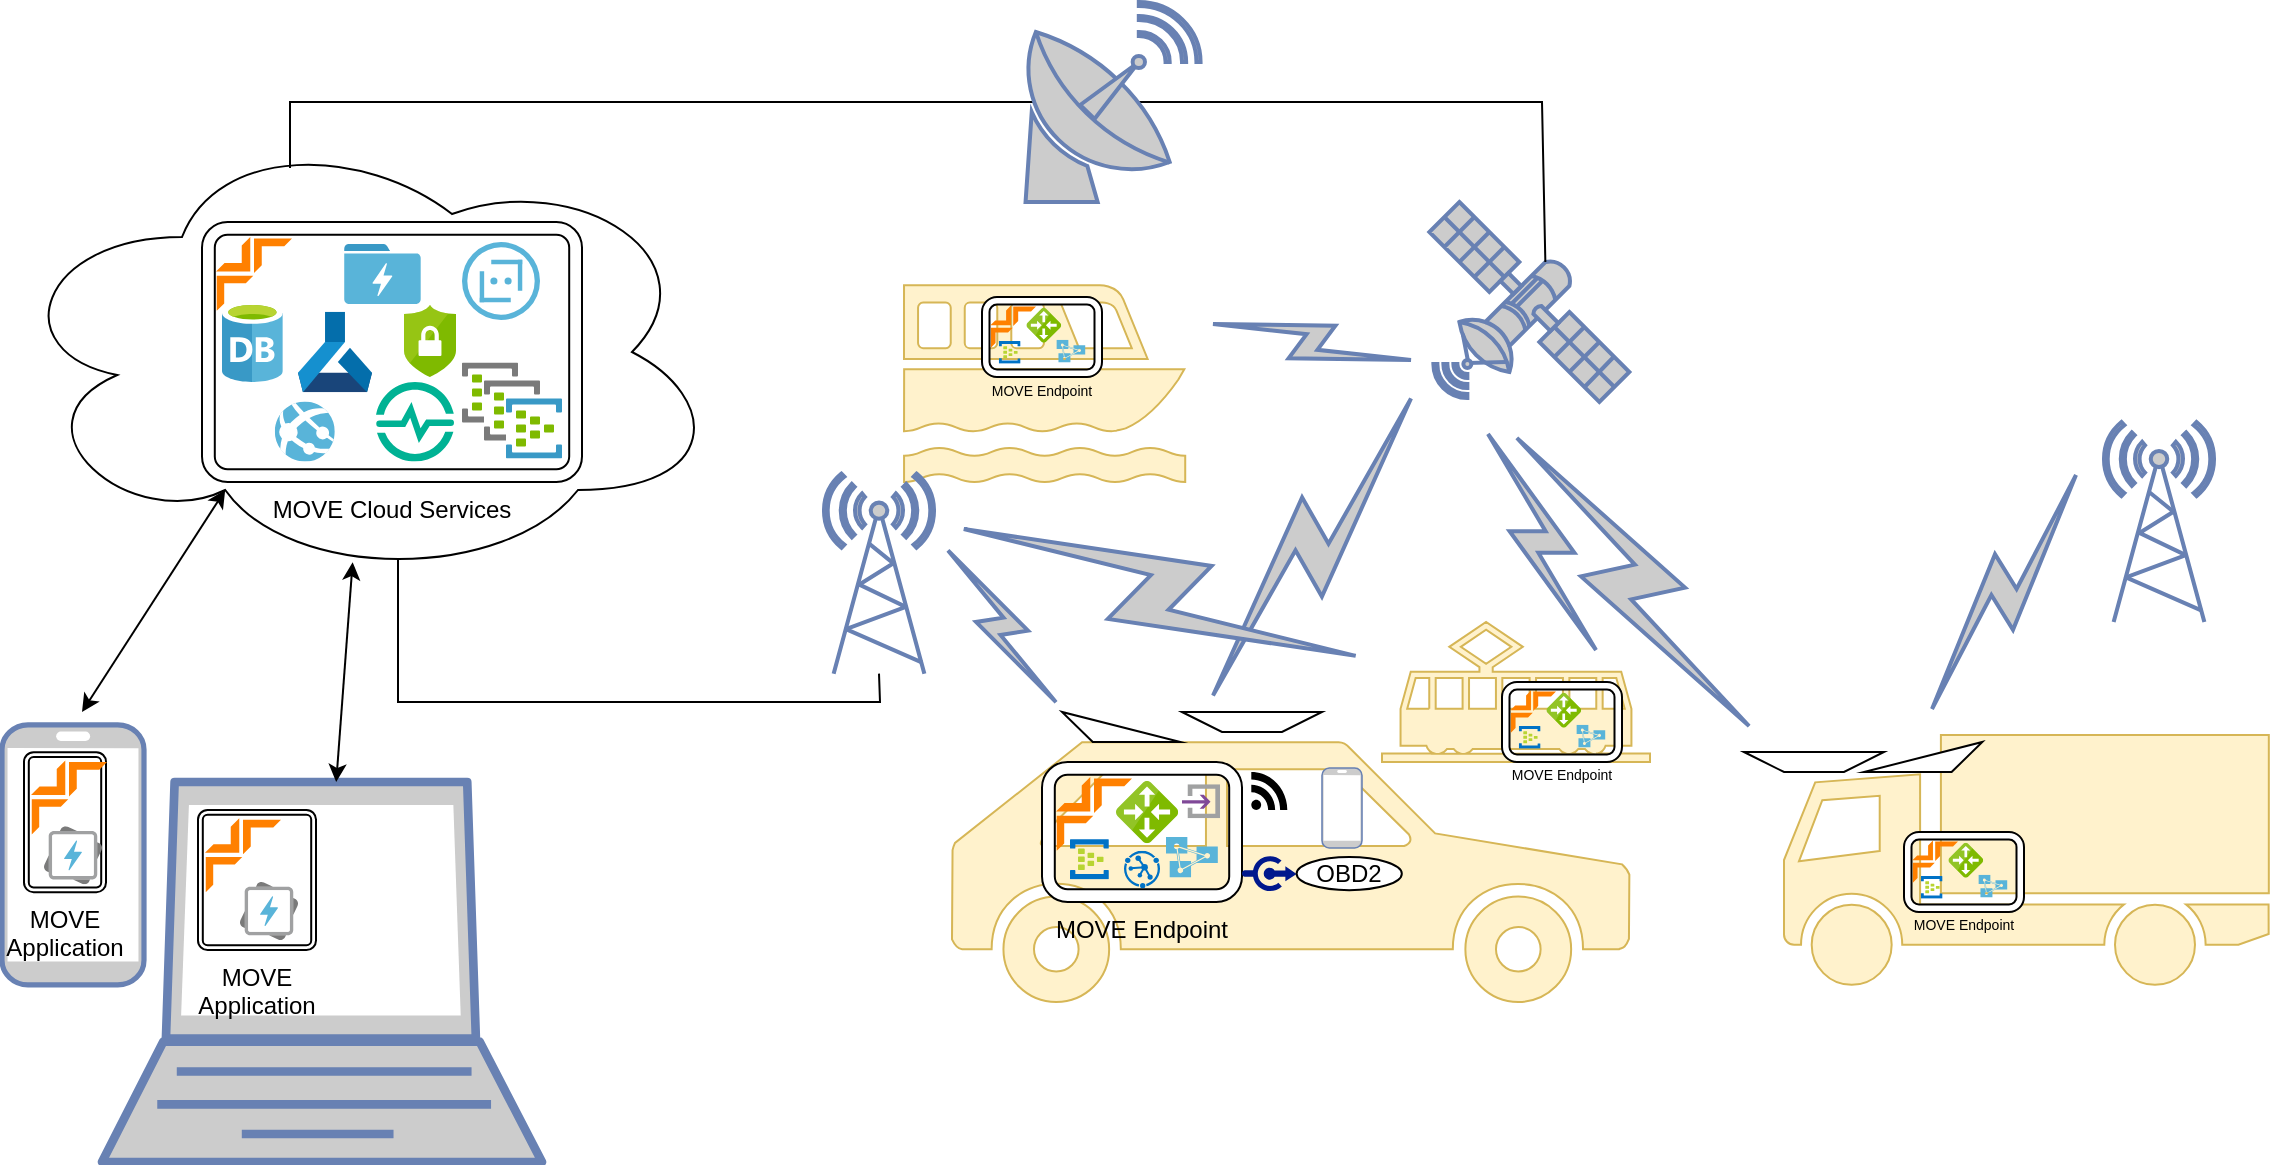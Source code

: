 <mxfile version="22.1.18" type="github">
  <diagram name="Page-1" id="cmbC7FRgtakm0xJjbYf5">
    <mxGraphModel dx="152" dy="1823" grid="1" gridSize="10" guides="1" tooltips="1" connect="1" arrows="1" fold="1" page="1" pageScale="1" pageWidth="827" pageHeight="1169" math="0" shadow="0">
      <root>
        <mxCell id="0" />
        <mxCell id="1" parent="0" />
        <mxCell id="aPB_nftNZLgnHfdCOMya-115" value="" style="shape=mxgraph.signs.transportation.ferry;html=1;pointerEvents=1;fillColor=#fff2cc;strokeColor=#d6b656;verticalLabelPosition=bottom;verticalAlign=top;align=center;sketch=0;" vertex="1" parent="1">
          <mxGeometry x="1280.0" y="91" width="140.61" height="99" as="geometry" />
        </mxCell>
        <mxCell id="aPB_nftNZLgnHfdCOMya-1" value="" style="shape=mxgraph.signs.transportation.car_3;html=1;pointerEvents=1;fillColor=#fff2cc;strokeColor=#d6b656;verticalLabelPosition=bottom;verticalAlign=top;align=center;sketch=0;flipH=1;movable=1;resizable=1;rotatable=1;deletable=1;editable=1;locked=0;connectable=1;" vertex="1" parent="1">
          <mxGeometry x="1304" y="320" width="338.68" height="130" as="geometry" />
        </mxCell>
        <mxCell id="aPB_nftNZLgnHfdCOMya-2" value="" style="ellipse;shape=cloud;whiteSpace=wrap;html=1;" vertex="1" parent="1">
          <mxGeometry x="829" y="10" width="360" height="230" as="geometry" />
        </mxCell>
        <mxCell id="aPB_nftNZLgnHfdCOMya-3" value="" style="fontColor=#0066CC;verticalAlign=top;verticalLabelPosition=bottom;labelPosition=center;align=center;html=1;outlineConnect=0;fillColor=#CCCCCC;strokeColor=#6881B3;gradientColor=none;gradientDirection=north;strokeWidth=2;shape=mxgraph.networks.satellite;" vertex="1" parent="1">
          <mxGeometry x="1542.68" y="50" width="100" height="100" as="geometry" />
        </mxCell>
        <mxCell id="aPB_nftNZLgnHfdCOMya-4" value="" style="fontColor=#0066CC;verticalAlign=top;verticalLabelPosition=bottom;labelPosition=center;align=center;html=1;outlineConnect=0;fillColor=#CCCCCC;strokeColor=#6881B3;gradientColor=none;gradientDirection=north;strokeWidth=2;shape=mxgraph.networks.laptop;" vertex="1" parent="1">
          <mxGeometry x="879" y="340" width="220" height="190" as="geometry" />
        </mxCell>
        <mxCell id="aPB_nftNZLgnHfdCOMya-5" value="" style="fontColor=#0066CC;verticalAlign=top;verticalLabelPosition=bottom;labelPosition=center;align=center;html=1;outlineConnect=0;fillColor=#CCCCCC;strokeColor=#6881B3;gradientColor=none;gradientDirection=north;strokeWidth=2;shape=mxgraph.networks.mobile;rotation=-180;" vertex="1" parent="1">
          <mxGeometry x="829" y="311.43" width="71" height="130" as="geometry" />
        </mxCell>
        <mxCell id="aPB_nftNZLgnHfdCOMya-6" value="" style="fontColor=#0066CC;verticalAlign=top;verticalLabelPosition=bottom;labelPosition=center;align=center;html=1;outlineConnect=0;fillColor=#CCCCCC;strokeColor=#6881B3;gradientColor=none;gradientDirection=north;strokeWidth=2;shape=mxgraph.networks.radio_tower;" vertex="1" parent="1">
          <mxGeometry x="1240" y="185.83" width="55" height="100" as="geometry" />
        </mxCell>
        <mxCell id="aPB_nftNZLgnHfdCOMya-8" value="" style="image;sketch=0;aspect=fixed;html=1;points=[];align=center;fontSize=12;image=img/lib/mscae/Database_General.svg;" vertex="1" parent="1">
          <mxGeometry x="939" y="100" width="30.4" height="40" as="geometry" />
        </mxCell>
        <mxCell id="aPB_nftNZLgnHfdCOMya-12" value="" style="fontColor=#0066CC;verticalAlign=top;verticalLabelPosition=bottom;labelPosition=center;align=center;html=1;outlineConnect=0;fillColor=#CCCCCC;strokeColor=#6881B3;gradientColor=none;gradientDirection=north;strokeWidth=2;shape=mxgraph.networks.mobile;rotation=-180;" vertex="1" parent="1">
          <mxGeometry x="1489" y="333" width="20" height="40" as="geometry" />
        </mxCell>
        <mxCell id="aPB_nftNZLgnHfdCOMya-13" value="" style="shape=trapezoid;perimeter=trapezoidPerimeter;whiteSpace=wrap;html=1;fixedSize=1;flipH=0;flipV=1;" vertex="1" parent="1">
          <mxGeometry x="1419" y="305" width="70" height="10" as="geometry" />
        </mxCell>
        <mxCell id="aPB_nftNZLgnHfdCOMya-14" value="" style="verticalLabelPosition=bottom;verticalAlign=top;html=1;shape=mxgraph.basic.obtuse_triangle;dx=0.26;perimeterSpacing=0;" vertex="1" parent="1">
          <mxGeometry x="1359" y="305" width="59.19" height="15" as="geometry" />
        </mxCell>
        <mxCell id="aPB_nftNZLgnHfdCOMya-33" value="" style="group;spacing=0;" vertex="1" connectable="0" parent="1">
          <mxGeometry x="1349" y="330" width="100" height="70" as="geometry" />
        </mxCell>
        <mxCell id="aPB_nftNZLgnHfdCOMya-16" value="" style="image;sketch=0;aspect=fixed;html=1;points=[];align=center;fontSize=12;image=img/lib/mscae/Local_Network_Gateways.svg;" vertex="1" parent="aPB_nftNZLgnHfdCOMya-33">
          <mxGeometry x="37" y="9.5" width="31.07" height="31.07" as="geometry" />
        </mxCell>
        <mxCell id="aPB_nftNZLgnHfdCOMya-28" value="MOVE Endpoint" style="verticalLabelPosition=bottom;verticalAlign=top;html=1;shape=mxgraph.basic.rounded_frame;dx=6.4;whiteSpace=wrap;" vertex="1" parent="aPB_nftNZLgnHfdCOMya-33">
          <mxGeometry width="100" height="70" as="geometry" />
        </mxCell>
        <mxCell id="aPB_nftNZLgnHfdCOMya-29" value="" style="image;sketch=0;aspect=fixed;html=1;points=[];align=center;fontSize=12;image=img/lib/mscae/Event_Hubs.svg;" vertex="1" parent="aPB_nftNZLgnHfdCOMya-33">
          <mxGeometry x="14" y="38.5" width="19.43" height="20.24" as="geometry" />
        </mxCell>
        <mxCell id="aPB_nftNZLgnHfdCOMya-30" value="" style="image;sketch=0;aspect=fixed;html=1;points=[];align=center;fontSize=12;image=img/lib/mscae/Analysis_Services.svg;" vertex="1" parent="aPB_nftNZLgnHfdCOMya-33">
          <mxGeometry x="62" y="37.5" width="25.95" height="20.24" as="geometry" />
        </mxCell>
        <mxCell id="aPB_nftNZLgnHfdCOMya-32" value="" style="group" vertex="1" connectable="0" parent="aPB_nftNZLgnHfdCOMya-33">
          <mxGeometry x="10" y="7.5" width="38" height="36.93" as="geometry" />
        </mxCell>
        <mxCell id="aPB_nftNZLgnHfdCOMya-22" value="" style="verticalLabelPosition=bottom;verticalAlign=top;html=1;shape=mxgraph.basic.frame_corner;dx=4.27;whiteSpace=wrap;rotation=-180;fillColor=#FF8000;strokeColor=none;" vertex="1" parent="aPB_nftNZLgnHfdCOMya-32">
          <mxGeometry x="-3.0" y="-4.198e-14" width="17.137" height="17.234" as="geometry" />
        </mxCell>
        <mxCell id="aPB_nftNZLgnHfdCOMya-24" value="" style="verticalLabelPosition=bottom;verticalAlign=top;html=1;shape=mxgraph.basic.frame_corner;dx=3.73;whiteSpace=wrap;rotation=0;fillColor=#FF8000;strokeColor=none;" vertex="1" parent="aPB_nftNZLgnHfdCOMya-32">
          <mxGeometry x="-2.627" y="19.344" width="18.255" height="17.586" as="geometry" />
        </mxCell>
        <mxCell id="aPB_nftNZLgnHfdCOMya-26" value="" style="verticalLabelPosition=bottom;verticalAlign=top;html=1;shape=mxgraph.basic.frame_corner;dx=3.87;whiteSpace=wrap;rotation=0;fillColor=#FF8000;strokeColor=none;" vertex="1" parent="aPB_nftNZLgnHfdCOMya-32">
          <mxGeometry x="16.004" y="0.739" width="18.996" height="17.202" as="geometry" />
        </mxCell>
        <mxCell id="aPB_nftNZLgnHfdCOMya-91" value="" style="image;sketch=0;aspect=fixed;html=1;points=[];align=center;fontSize=12;image=img/lib/mscae/Device_Provisioning_Services.svg;" vertex="1" parent="aPB_nftNZLgnHfdCOMya-33">
          <mxGeometry x="41" y="44.43" width="18" height="18.75" as="geometry" />
        </mxCell>
        <mxCell id="aPB_nftNZLgnHfdCOMya-34" value="" style="image;sketch=0;aspect=fixed;html=1;points=[];align=center;fontSize=12;image=img/lib/mscae/Event_Hub_Clusters.svg;" vertex="1" parent="1">
          <mxGeometry x="1059" y="130.26" width="50" height="48" as="geometry" />
        </mxCell>
        <mxCell id="aPB_nftNZLgnHfdCOMya-36" value="" style="shape=mxgraph.signs.transportation.tram_2;html=1;pointerEvents=1;fillColor=#fff2cc;strokeColor=#d6b656;verticalLabelPosition=bottom;verticalAlign=top;align=center;sketch=0;" vertex="1" parent="1">
          <mxGeometry x="1519" y="260" width="134" height="70" as="geometry" />
        </mxCell>
        <mxCell id="aPB_nftNZLgnHfdCOMya-38" value="" style="image;sketch=0;aspect=fixed;html=1;points=[];align=center;fontSize=12;image=img/lib/mscae/Local_Network_Gateways.svg;" vertex="1" parent="1">
          <mxGeometry x="1601.2" y="295.429" width="17.399" height="17.399" as="geometry" />
        </mxCell>
        <mxCell id="aPB_nftNZLgnHfdCOMya-39" value="&lt;font style=&quot;font-size: 7px;&quot;&gt;MOVE Endpoint&lt;/font&gt;" style="verticalLabelPosition=bottom;verticalAlign=top;html=1;shape=mxgraph.basic.rounded_frame;dx=3.75;whiteSpace=wrap;spacing=-7;" vertex="1" parent="1">
          <mxGeometry x="1579" y="290" width="60" height="40" as="geometry" />
        </mxCell>
        <mxCell id="aPB_nftNZLgnHfdCOMya-40" value="" style="image;sketch=0;aspect=fixed;html=1;points=[];align=center;fontSize=12;image=img/lib/mscae/Event_Hubs.svg;" vertex="1" parent="1">
          <mxGeometry x="1587.4" y="312" width="10.881" height="11.334" as="geometry" />
        </mxCell>
        <mxCell id="aPB_nftNZLgnHfdCOMya-41" value="" style="image;sketch=0;aspect=fixed;html=1;points=[];align=center;fontSize=12;image=img/lib/mscae/Analysis_Services.svg;" vertex="1" parent="1">
          <mxGeometry x="1616.2" y="311.429" width="14.532" height="11.334" as="geometry" />
        </mxCell>
        <mxCell id="aPB_nftNZLgnHfdCOMya-42" value="" style="group" vertex="1" connectable="0" parent="1">
          <mxGeometry x="1585" y="294.286" width="22.8" height="21.103" as="geometry" />
        </mxCell>
        <mxCell id="aPB_nftNZLgnHfdCOMya-43" value="" style="verticalLabelPosition=bottom;verticalAlign=top;html=1;shape=mxgraph.basic.frame_corner;dx=2.43;whiteSpace=wrap;rotation=-180;fillColor=#FF8000;strokeColor=none;" vertex="1" parent="aPB_nftNZLgnHfdCOMya-42">
          <mxGeometry x="-1.8" y="-2.399e-14" width="10.282" height="9.848" as="geometry" />
        </mxCell>
        <mxCell id="aPB_nftNZLgnHfdCOMya-44" value="" style="verticalLabelPosition=bottom;verticalAlign=top;html=1;shape=mxgraph.basic.frame_corner;dx=2.35;whiteSpace=wrap;rotation=0;fillColor=#FF8000;strokeColor=none;" vertex="1" parent="aPB_nftNZLgnHfdCOMya-42">
          <mxGeometry x="-1.576" y="11.054" width="10.953" height="10.049" as="geometry" />
        </mxCell>
        <mxCell id="aPB_nftNZLgnHfdCOMya-45" value="" style="verticalLabelPosition=bottom;verticalAlign=top;html=1;shape=mxgraph.basic.frame_corner;dx=2.49;whiteSpace=wrap;rotation=0;fillColor=#FF8000;strokeColor=none;" vertex="1" parent="aPB_nftNZLgnHfdCOMya-42">
          <mxGeometry x="9.602" y="0.422" width="11.398" height="9.83" as="geometry" />
        </mxCell>
        <mxCell id="aPB_nftNZLgnHfdCOMya-46" value="" style="image;sketch=0;aspect=fixed;html=1;points=[];align=center;fontSize=12;image=img/lib/mscae/Local_Network_Gateways.svg;" vertex="1" parent="1">
          <mxGeometry x="1341.2" y="102.929" width="17.399" height="17.399" as="geometry" />
        </mxCell>
        <mxCell id="aPB_nftNZLgnHfdCOMya-47" value="&lt;font style=&quot;font-size: 7px;&quot;&gt;MOVE Endpoint&lt;/font&gt;" style="verticalLabelPosition=bottom;verticalAlign=top;html=1;shape=mxgraph.basic.rounded_frame;dx=3.75;whiteSpace=wrap;spacing=-7;" vertex="1" parent="1">
          <mxGeometry x="1319" y="97.5" width="60" height="40" as="geometry" />
        </mxCell>
        <mxCell id="aPB_nftNZLgnHfdCOMya-48" value="" style="image;sketch=0;aspect=fixed;html=1;points=[];align=center;fontSize=12;image=img/lib/mscae/Event_Hubs.svg;" vertex="1" parent="1">
          <mxGeometry x="1327.4" y="119.5" width="10.881" height="11.334" as="geometry" />
        </mxCell>
        <mxCell id="aPB_nftNZLgnHfdCOMya-49" value="" style="image;sketch=0;aspect=fixed;html=1;points=[];align=center;fontSize=12;image=img/lib/mscae/Analysis_Services.svg;" vertex="1" parent="1">
          <mxGeometry x="1356.2" y="118.929" width="14.532" height="11.334" as="geometry" />
        </mxCell>
        <mxCell id="aPB_nftNZLgnHfdCOMya-50" value="" style="group" vertex="1" connectable="0" parent="1">
          <mxGeometry x="1325" y="101.786" width="22.8" height="21.103" as="geometry" />
        </mxCell>
        <mxCell id="aPB_nftNZLgnHfdCOMya-51" value="" style="verticalLabelPosition=bottom;verticalAlign=top;html=1;shape=mxgraph.basic.frame_corner;dx=2.43;whiteSpace=wrap;rotation=-180;fillColor=#FF8000;strokeColor=none;" vertex="1" parent="aPB_nftNZLgnHfdCOMya-50">
          <mxGeometry x="-1.8" y="-2.399e-14" width="10.282" height="9.848" as="geometry" />
        </mxCell>
        <mxCell id="aPB_nftNZLgnHfdCOMya-52" value="" style="verticalLabelPosition=bottom;verticalAlign=top;html=1;shape=mxgraph.basic.frame_corner;dx=2.35;whiteSpace=wrap;rotation=0;fillColor=#FF8000;strokeColor=none;" vertex="1" parent="aPB_nftNZLgnHfdCOMya-50">
          <mxGeometry x="-1.576" y="11.054" width="10.953" height="10.049" as="geometry" />
        </mxCell>
        <mxCell id="aPB_nftNZLgnHfdCOMya-53" value="" style="verticalLabelPosition=bottom;verticalAlign=top;html=1;shape=mxgraph.basic.frame_corner;dx=2.49;whiteSpace=wrap;rotation=0;fillColor=#FF8000;strokeColor=none;" vertex="1" parent="aPB_nftNZLgnHfdCOMya-50">
          <mxGeometry x="9.602" y="0.422" width="11.398" height="9.83" as="geometry" />
        </mxCell>
        <mxCell id="aPB_nftNZLgnHfdCOMya-54" value="" style="html=1;outlineConnect=0;fillColor=#CCCCCC;strokeColor=#6881B3;gradientColor=none;gradientDirection=north;strokeWidth=2;shape=mxgraph.networks.comm_link_edge;html=1;rounded=0;" edge="1" parent="1">
          <mxGeometry width="100" height="100" relative="1" as="geometry">
            <mxPoint x="1359" y="304.29" as="sourcePoint" />
            <mxPoint x="1299" y="220" as="targetPoint" />
          </mxGeometry>
        </mxCell>
        <mxCell id="aPB_nftNZLgnHfdCOMya-55" value="" style="html=1;outlineConnect=0;fillColor=#CCCCCC;strokeColor=#6881B3;gradientColor=none;gradientDirection=north;strokeWidth=2;shape=mxgraph.networks.comm_link_edge;html=1;rounded=0;" edge="1" parent="1">
          <mxGeometry width="100" height="100" relative="1" as="geometry">
            <mxPoint x="1429" y="305" as="sourcePoint" />
            <mxPoint x="1539" y="140" as="targetPoint" />
          </mxGeometry>
        </mxCell>
        <mxCell id="aPB_nftNZLgnHfdCOMya-56" value="" style="html=1;outlineConnect=0;fillColor=#CCCCCC;strokeColor=#6881B3;gradientColor=none;gradientDirection=north;strokeWidth=2;shape=mxgraph.networks.comm_link_edge;html=1;rounded=0;" edge="1" parent="1">
          <mxGeometry width="100" height="100" relative="1" as="geometry">
            <mxPoint x="1429" y="110" as="sourcePoint" />
            <mxPoint x="1539" y="130" as="targetPoint" />
          </mxGeometry>
        </mxCell>
        <mxCell id="aPB_nftNZLgnHfdCOMya-57" value="" style="html=1;outlineConnect=0;fillColor=#CCCCCC;strokeColor=#6881B3;gradientColor=none;gradientDirection=north;strokeWidth=2;shape=mxgraph.networks.comm_link_edge;html=1;rounded=0;entryX=0.821;entryY=0.286;entryDx=0;entryDy=0;entryPerimeter=0;" edge="1" parent="1" target="aPB_nftNZLgnHfdCOMya-36">
          <mxGeometry width="100" height="100" relative="1" as="geometry">
            <mxPoint x="1569" y="160" as="sourcePoint" />
            <mxPoint x="1609" y="250" as="targetPoint" />
          </mxGeometry>
        </mxCell>
        <mxCell id="aPB_nftNZLgnHfdCOMya-58" value="" style="html=1;outlineConnect=0;fillColor=#CCCCCC;strokeColor=#6881B3;gradientColor=none;gradientDirection=north;strokeWidth=2;shape=mxgraph.networks.comm_link_edge;html=1;rounded=0;entryX=-0.017;entryY=0.292;entryDx=0;entryDy=0;entryPerimeter=0;" edge="1" parent="1" target="aPB_nftNZLgnHfdCOMya-36">
          <mxGeometry width="100" height="100" relative="1" as="geometry">
            <mxPoint x="1299" y="210" as="sourcePoint" />
            <mxPoint x="1549" y="140" as="targetPoint" />
            <Array as="points">
              <mxPoint x="1410" y="240" />
            </Array>
          </mxGeometry>
        </mxCell>
        <mxCell id="aPB_nftNZLgnHfdCOMya-61" value="" style="endArrow=none;html=1;rounded=0;entryX=0.55;entryY=0.95;entryDx=0;entryDy=0;entryPerimeter=0;exitX=0.5;exitY=1;exitDx=0;exitDy=0;exitPerimeter=0;" edge="1" parent="1" source="aPB_nftNZLgnHfdCOMya-6" target="aPB_nftNZLgnHfdCOMya-2">
          <mxGeometry width="50" height="50" relative="1" as="geometry">
            <mxPoint x="1279" y="210" as="sourcePoint" />
            <mxPoint x="1329" y="160" as="targetPoint" />
            <Array as="points">
              <mxPoint x="1268" y="300" />
              <mxPoint x="1027" y="300" />
            </Array>
          </mxGeometry>
        </mxCell>
        <mxCell id="aPB_nftNZLgnHfdCOMya-62" value="" style="endArrow=none;html=1;rounded=0;entryX=0.58;entryY=0.3;entryDx=0;entryDy=0;entryPerimeter=0;exitX=0.4;exitY=0.1;exitDx=0;exitDy=0;exitPerimeter=0;" edge="1" parent="1" source="aPB_nftNZLgnHfdCOMya-2" target="aPB_nftNZLgnHfdCOMya-3">
          <mxGeometry width="50" height="50" relative="1" as="geometry">
            <mxPoint x="1279" y="210" as="sourcePoint" />
            <mxPoint x="1329" y="160" as="targetPoint" />
            <Array as="points">
              <mxPoint x="973" />
              <mxPoint x="1599" />
            </Array>
          </mxGeometry>
        </mxCell>
        <mxCell id="aPB_nftNZLgnHfdCOMya-63" value="" style="endArrow=classic;startArrow=classic;html=1;rounded=0;entryX=0.31;entryY=0.8;entryDx=0;entryDy=0;entryPerimeter=0;" edge="1" parent="1" target="aPB_nftNZLgnHfdCOMya-2">
          <mxGeometry width="50" height="50" relative="1" as="geometry">
            <mxPoint x="869" y="305" as="sourcePoint" />
            <mxPoint x="919" y="255" as="targetPoint" />
          </mxGeometry>
        </mxCell>
        <mxCell id="aPB_nftNZLgnHfdCOMya-64" value="" style="endArrow=classic;startArrow=classic;html=1;rounded=0;entryX=0.487;entryY=0.957;entryDx=0;entryDy=0;entryPerimeter=0;" edge="1" parent="1" source="aPB_nftNZLgnHfdCOMya-4" target="aPB_nftNZLgnHfdCOMya-2">
          <mxGeometry width="50" height="50" relative="1" as="geometry">
            <mxPoint x="959" y="250" as="sourcePoint" />
            <mxPoint x="1009" y="200" as="targetPoint" />
          </mxGeometry>
        </mxCell>
        <mxCell id="aPB_nftNZLgnHfdCOMya-66" value="" style="image;sketch=0;aspect=fixed;html=1;points=[];align=center;fontSize=12;image=img/lib/mscae/Bot_Services.svg;" vertex="1" parent="1">
          <mxGeometry x="1059" y="70" width="39" height="39" as="geometry" />
        </mxCell>
        <mxCell id="aPB_nftNZLgnHfdCOMya-76" value="" style="group" vertex="1" connectable="0" parent="1">
          <mxGeometry x="929" y="60" width="190" height="130" as="geometry" />
        </mxCell>
        <mxCell id="aPB_nftNZLgnHfdCOMya-69" value="MOVE Cloud Services" style="verticalLabelPosition=bottom;verticalAlign=top;html=1;shape=mxgraph.basic.rounded_frame;dx=6.4;whiteSpace=wrap;" vertex="1" parent="aPB_nftNZLgnHfdCOMya-76">
          <mxGeometry width="190" height="130" as="geometry" />
        </mxCell>
        <mxCell id="aPB_nftNZLgnHfdCOMya-72" value="" style="group" vertex="1" connectable="0" parent="aPB_nftNZLgnHfdCOMya-76">
          <mxGeometry x="10" y="7.5" width="38" height="36.93" as="geometry" />
        </mxCell>
        <mxCell id="aPB_nftNZLgnHfdCOMya-73" value="" style="verticalLabelPosition=bottom;verticalAlign=top;html=1;shape=mxgraph.basic.frame_corner;dx=4.27;whiteSpace=wrap;rotation=-180;fillColor=#FF8000;strokeColor=none;" vertex="1" parent="aPB_nftNZLgnHfdCOMya-72">
          <mxGeometry x="-3.0" y="-4.198e-14" width="17.137" height="17.234" as="geometry" />
        </mxCell>
        <mxCell id="aPB_nftNZLgnHfdCOMya-74" value="" style="verticalLabelPosition=bottom;verticalAlign=top;html=1;shape=mxgraph.basic.frame_corner;dx=3.73;whiteSpace=wrap;rotation=0;fillColor=#FF8000;strokeColor=none;" vertex="1" parent="aPB_nftNZLgnHfdCOMya-72">
          <mxGeometry x="-2.627" y="19.344" width="18.255" height="17.586" as="geometry" />
        </mxCell>
        <mxCell id="aPB_nftNZLgnHfdCOMya-75" value="" style="verticalLabelPosition=bottom;verticalAlign=top;html=1;shape=mxgraph.basic.frame_corner;dx=3.87;whiteSpace=wrap;rotation=0;fillColor=#FF8000;strokeColor=none;" vertex="1" parent="aPB_nftNZLgnHfdCOMya-72">
          <mxGeometry x="16.004" y="0.739" width="18.996" height="17.202" as="geometry" />
        </mxCell>
        <mxCell id="aPB_nftNZLgnHfdCOMya-65" value="" style="image;sketch=0;aspect=fixed;html=1;points=[];align=center;fontSize=12;image=img/lib/mscae/Machine_Learning_Service_Workspaces.svg;" vertex="1" parent="aPB_nftNZLgnHfdCOMya-76">
          <mxGeometry x="48" y="44.89" width="37" height="40.22" as="geometry" />
        </mxCell>
        <mxCell id="aPB_nftNZLgnHfdCOMya-96" value="" style="image;sketch=0;aspect=fixed;html=1;points=[];align=center;fontSize=12;image=img/lib/mscae/Security_Center.svg;" vertex="1" parent="aPB_nftNZLgnHfdCOMya-76">
          <mxGeometry x="101" y="41.43" width="26" height="36.11" as="geometry" />
        </mxCell>
        <mxCell id="aPB_nftNZLgnHfdCOMya-10" value="" style="image;sketch=0;aspect=fixed;html=1;points=[];align=center;fontSize=12;image=img/lib/mscae/Data_Lake_Store.svg;" vertex="1" parent="aPB_nftNZLgnHfdCOMya-76">
          <mxGeometry x="71" y="10.96" width="38.46" height="30" as="geometry" />
        </mxCell>
        <mxCell id="aPB_nftNZLgnHfdCOMya-78" value="MOVE Application" style="verticalLabelPosition=bottom;verticalAlign=top;html=1;shape=mxgraph.basic.rounded_frame;dx=2.4;whiteSpace=wrap;" vertex="1" parent="1">
          <mxGeometry x="927" y="354" width="59" height="70" as="geometry" />
        </mxCell>
        <mxCell id="aPB_nftNZLgnHfdCOMya-79" value="" style="group" vertex="1" connectable="0" parent="1">
          <mxGeometry x="933.5" y="358.17" width="38" height="36.93" as="geometry" />
        </mxCell>
        <mxCell id="aPB_nftNZLgnHfdCOMya-80" value="" style="verticalLabelPosition=bottom;verticalAlign=top;html=1;shape=mxgraph.basic.frame_corner;dx=4.27;whiteSpace=wrap;rotation=-180;fillColor=#FF8000;strokeColor=none;" vertex="1" parent="aPB_nftNZLgnHfdCOMya-79">
          <mxGeometry x="-3.0" y="-4.198e-14" width="17.137" height="17.234" as="geometry" />
        </mxCell>
        <mxCell id="aPB_nftNZLgnHfdCOMya-81" value="" style="verticalLabelPosition=bottom;verticalAlign=top;html=1;shape=mxgraph.basic.frame_corner;dx=3.73;whiteSpace=wrap;rotation=0;fillColor=#FF8000;strokeColor=none;" vertex="1" parent="aPB_nftNZLgnHfdCOMya-79">
          <mxGeometry x="-2.627" y="19.344" width="18.255" height="17.586" as="geometry" />
        </mxCell>
        <mxCell id="aPB_nftNZLgnHfdCOMya-82" value="" style="verticalLabelPosition=bottom;verticalAlign=top;html=1;shape=mxgraph.basic.frame_corner;dx=3.87;whiteSpace=wrap;rotation=0;fillColor=#FF8000;strokeColor=none;" vertex="1" parent="aPB_nftNZLgnHfdCOMya-79">
          <mxGeometry x="16.004" y="0.739" width="18.996" height="17.202" as="geometry" />
        </mxCell>
        <mxCell id="aPB_nftNZLgnHfdCOMya-83" value="MOVE Application" style="verticalLabelPosition=bottom;verticalAlign=top;html=1;shape=mxgraph.basic.rounded_frame;dx=2.4;whiteSpace=wrap;" vertex="1" parent="1">
          <mxGeometry x="840" y="325.1" width="41" height="70" as="geometry" />
        </mxCell>
        <mxCell id="aPB_nftNZLgnHfdCOMya-84" value="" style="group" vertex="1" connectable="0" parent="1">
          <mxGeometry x="846.5" y="329.27" width="38" height="36.93" as="geometry" />
        </mxCell>
        <mxCell id="aPB_nftNZLgnHfdCOMya-85" value="" style="verticalLabelPosition=bottom;verticalAlign=top;html=1;shape=mxgraph.basic.frame_corner;dx=4.27;whiteSpace=wrap;rotation=-180;fillColor=#FF8000;strokeColor=none;" vertex="1" parent="aPB_nftNZLgnHfdCOMya-84">
          <mxGeometry x="-3.0" y="-4.198e-14" width="17.137" height="17.234" as="geometry" />
        </mxCell>
        <mxCell id="aPB_nftNZLgnHfdCOMya-86" value="" style="verticalLabelPosition=bottom;verticalAlign=top;html=1;shape=mxgraph.basic.frame_corner;dx=3.73;whiteSpace=wrap;rotation=0;fillColor=#FF8000;strokeColor=none;" vertex="1" parent="aPB_nftNZLgnHfdCOMya-84">
          <mxGeometry x="-2.627" y="19.344" width="18.255" height="17.586" as="geometry" />
        </mxCell>
        <mxCell id="aPB_nftNZLgnHfdCOMya-87" value="" style="verticalLabelPosition=bottom;verticalAlign=top;html=1;shape=mxgraph.basic.frame_corner;dx=3.87;whiteSpace=wrap;rotation=0;fillColor=#FF8000;strokeColor=none;" vertex="1" parent="aPB_nftNZLgnHfdCOMya-84">
          <mxGeometry x="16.004" y="0.739" width="18.996" height="17.202" as="geometry" />
        </mxCell>
        <mxCell id="aPB_nftNZLgnHfdCOMya-88" value="" style="image;sketch=0;aspect=fixed;html=1;points=[];align=center;fontSize=12;image=img/lib/mscae/Data_Lake_Analytics.svg;" vertex="1" parent="1">
          <mxGeometry x="948" y="390" width="29" height="29" as="geometry" />
        </mxCell>
        <mxCell id="aPB_nftNZLgnHfdCOMya-89" value="" style="image;sketch=0;aspect=fixed;html=1;points=[];align=center;fontSize=12;image=img/lib/mscae/Data_Lake_Analytics.svg;" vertex="1" parent="1">
          <mxGeometry x="850" y="362.14" width="29" height="29" as="geometry" />
        </mxCell>
        <mxCell id="aPB_nftNZLgnHfdCOMya-90" value="" style="image;sketch=0;aspect=fixed;html=1;points=[];align=center;fontSize=12;image=img/lib/mscae/Input.svg;" vertex="1" parent="1">
          <mxGeometry x="1419" y="341.07" width="19" height="17.1" as="geometry" />
        </mxCell>
        <mxCell id="aPB_nftNZLgnHfdCOMya-92" value="" style="image;sketch=0;aspect=fixed;html=1;points=[];align=center;fontSize=12;image=img/lib/mscae/Time_Series_Insights_environments.svg;" vertex="1" parent="1">
          <mxGeometry x="1016" y="140" width="39" height="39.8" as="geometry" />
        </mxCell>
        <mxCell id="aPB_nftNZLgnHfdCOMya-97" value="" style="image;sketch=0;aspect=fixed;html=1;points=[];align=center;fontSize=12;image=img/lib/mscae/App_Services.svg;" vertex="1" parent="1">
          <mxGeometry x="965.4" y="149.8" width="30" height="30" as="geometry" />
        </mxCell>
        <mxCell id="aPB_nftNZLgnHfdCOMya-98" value="" style="shape=mxgraph.signs.tech.rss;html=1;pointerEvents=1;fillColor=#000000;strokeColor=none;verticalLabelPosition=bottom;verticalAlign=top;align=center;sketch=0;" vertex="1" parent="1">
          <mxGeometry x="1453.65" y="335" width="18" height="19" as="geometry" />
        </mxCell>
        <mxCell id="aPB_nftNZLgnHfdCOMya-112" value="" style="sketch=0;aspect=fixed;pointerEvents=1;shadow=0;dashed=0;html=1;strokeColor=none;labelPosition=center;verticalLabelPosition=bottom;verticalAlign=top;align=center;fillColor=#00188D;shape=mxgraph.mscae.enterprise.connectors" vertex="1" parent="1">
          <mxGeometry x="1449" y="376.53" width="27.31" height="18.57" as="geometry" />
        </mxCell>
        <mxCell id="aPB_nftNZLgnHfdCOMya-113" value="OBD2" style="ellipse;whiteSpace=wrap;html=1;" vertex="1" parent="1">
          <mxGeometry x="1476.31" y="377.55" width="52.6" height="16.53" as="geometry" />
        </mxCell>
        <mxCell id="aPB_nftNZLgnHfdCOMya-114" value="" style="shape=mxgraph.signs.transportation.truck_1;html=1;pointerEvents=1;fillColor=#fff2cc;strokeColor=#d6b656;verticalLabelPosition=bottom;verticalAlign=top;align=center;sketch=0;" vertex="1" parent="1">
          <mxGeometry x="1720" y="316.55" width="242.41" height="124.88" as="geometry" />
        </mxCell>
        <mxCell id="aPB_nftNZLgnHfdCOMya-116" value="" style="shape=trapezoid;perimeter=trapezoidPerimeter;whiteSpace=wrap;html=1;fixedSize=1;flipH=0;flipV=1;" vertex="1" parent="1">
          <mxGeometry x="1700" y="325" width="70" height="10" as="geometry" />
        </mxCell>
        <mxCell id="aPB_nftNZLgnHfdCOMya-117" value="" style="verticalLabelPosition=bottom;verticalAlign=top;html=1;shape=mxgraph.basic.obtuse_triangle;dx=0.26;perimeterSpacing=0;flipV=0;flipH=1;" vertex="1" parent="1">
          <mxGeometry x="1760" y="320" width="59.19" height="15" as="geometry" />
        </mxCell>
        <mxCell id="aPB_nftNZLgnHfdCOMya-118" value="" style="fontColor=#0066CC;verticalAlign=top;verticalLabelPosition=bottom;labelPosition=center;align=center;html=1;outlineConnect=0;fillColor=#CCCCCC;strokeColor=#6881B3;gradientColor=none;gradientDirection=north;strokeWidth=2;shape=mxgraph.networks.radio_tower;" vertex="1" parent="1">
          <mxGeometry x="1880" y="160" width="55" height="100" as="geometry" />
        </mxCell>
        <mxCell id="aPB_nftNZLgnHfdCOMya-119" value="" style="fontColor=#0066CC;verticalAlign=top;verticalLabelPosition=bottom;labelPosition=center;align=center;html=1;outlineConnect=0;fillColor=#CCCCCC;strokeColor=#6881B3;gradientColor=none;gradientDirection=north;strokeWidth=2;shape=mxgraph.networks.satellite_dish;" vertex="1" parent="1">
          <mxGeometry x="1338.28" y="-50" width="90" height="100" as="geometry" />
        </mxCell>
        <mxCell id="aPB_nftNZLgnHfdCOMya-121" value="" style="html=1;outlineConnect=0;fillColor=#CCCCCC;strokeColor=#6881B3;gradientColor=none;gradientDirection=north;strokeWidth=2;shape=mxgraph.networks.comm_link_edge;html=1;rounded=0;" edge="1" parent="1">
          <mxGeometry width="100" height="100" relative="1" as="geometry">
            <mxPoint x="1709" y="320" as="sourcePoint" />
            <mxPoint x="1580" y="160" as="targetPoint" />
          </mxGeometry>
        </mxCell>
        <mxCell id="aPB_nftNZLgnHfdCOMya-122" value="" style="html=1;outlineConnect=0;fillColor=#CCCCCC;strokeColor=#6881B3;gradientColor=none;gradientDirection=north;strokeWidth=2;shape=mxgraph.networks.comm_link_edge;html=1;rounded=0;" edge="1" parent="1">
          <mxGeometry width="100" height="100" relative="1" as="geometry">
            <mxPoint x="1790" y="310" as="sourcePoint" />
            <mxPoint x="1870" y="180" as="targetPoint" />
          </mxGeometry>
        </mxCell>
        <mxCell id="aPB_nftNZLgnHfdCOMya-123" value="" style="image;sketch=0;aspect=fixed;html=1;points=[];align=center;fontSize=12;image=img/lib/mscae/Local_Network_Gateways.svg;" vertex="1" parent="1">
          <mxGeometry x="1802.2" y="370.429" width="17.399" height="17.399" as="geometry" />
        </mxCell>
        <mxCell id="aPB_nftNZLgnHfdCOMya-124" value="&lt;font style=&quot;font-size: 7px;&quot;&gt;MOVE Endpoint&lt;/font&gt;" style="verticalLabelPosition=bottom;verticalAlign=top;html=1;shape=mxgraph.basic.rounded_frame;dx=3.75;whiteSpace=wrap;spacing=-7;" vertex="1" parent="1">
          <mxGeometry x="1780" y="365" width="60" height="40" as="geometry" />
        </mxCell>
        <mxCell id="aPB_nftNZLgnHfdCOMya-125" value="" style="image;sketch=0;aspect=fixed;html=1;points=[];align=center;fontSize=12;image=img/lib/mscae/Event_Hubs.svg;" vertex="1" parent="1">
          <mxGeometry x="1788.4" y="387" width="10.881" height="11.334" as="geometry" />
        </mxCell>
        <mxCell id="aPB_nftNZLgnHfdCOMya-126" value="" style="image;sketch=0;aspect=fixed;html=1;points=[];align=center;fontSize=12;image=img/lib/mscae/Analysis_Services.svg;" vertex="1" parent="1">
          <mxGeometry x="1817.2" y="386.429" width="14.532" height="11.334" as="geometry" />
        </mxCell>
        <mxCell id="aPB_nftNZLgnHfdCOMya-127" value="" style="group" vertex="1" connectable="0" parent="1">
          <mxGeometry x="1786" y="369.286" width="22.8" height="21.103" as="geometry" />
        </mxCell>
        <mxCell id="aPB_nftNZLgnHfdCOMya-128" value="" style="verticalLabelPosition=bottom;verticalAlign=top;html=1;shape=mxgraph.basic.frame_corner;dx=2.43;whiteSpace=wrap;rotation=-180;fillColor=#FF8000;strokeColor=none;" vertex="1" parent="aPB_nftNZLgnHfdCOMya-127">
          <mxGeometry x="-1.8" y="-2.399e-14" width="10.282" height="9.848" as="geometry" />
        </mxCell>
        <mxCell id="aPB_nftNZLgnHfdCOMya-129" value="" style="verticalLabelPosition=bottom;verticalAlign=top;html=1;shape=mxgraph.basic.frame_corner;dx=2.35;whiteSpace=wrap;rotation=0;fillColor=#FF8000;strokeColor=none;" vertex="1" parent="aPB_nftNZLgnHfdCOMya-127">
          <mxGeometry x="-1.576" y="11.054" width="10.953" height="10.049" as="geometry" />
        </mxCell>
        <mxCell id="aPB_nftNZLgnHfdCOMya-130" value="" style="verticalLabelPosition=bottom;verticalAlign=top;html=1;shape=mxgraph.basic.frame_corner;dx=2.49;whiteSpace=wrap;rotation=0;fillColor=#FF8000;strokeColor=none;" vertex="1" parent="aPB_nftNZLgnHfdCOMya-127">
          <mxGeometry x="9.602" y="0.422" width="11.398" height="9.83" as="geometry" />
        </mxCell>
      </root>
    </mxGraphModel>
  </diagram>
</mxfile>
